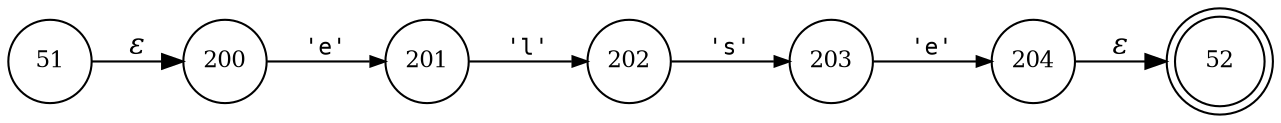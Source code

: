 digraph ATN {
rankdir=LR;
s52[fontsize=11, label="52", shape=doublecircle, fixedsize=true, width=.6];
s51[fontsize=11,label="51", shape=circle, fixedsize=true, width=.55, peripheries=1];
s204[fontsize=11,label="204", shape=circle, fixedsize=true, width=.55, peripheries=1];
s201[fontsize=11,label="201", shape=circle, fixedsize=true, width=.55, peripheries=1];
s200[fontsize=11,label="200", shape=circle, fixedsize=true, width=.55, peripheries=1];
s203[fontsize=11,label="203", shape=circle, fixedsize=true, width=.55, peripheries=1];
s202[fontsize=11,label="202", shape=circle, fixedsize=true, width=.55, peripheries=1];
s51 -> s200 [fontname="Times-Italic", label="&epsilon;"];
s200 -> s201 [fontsize=11, fontname="Courier", arrowsize=.7, label = "'e'", arrowhead = normal];
s201 -> s202 [fontsize=11, fontname="Courier", arrowsize=.7, label = "'l'", arrowhead = normal];
s202 -> s203 [fontsize=11, fontname="Courier", arrowsize=.7, label = "'s'", arrowhead = normal];
s203 -> s204 [fontsize=11, fontname="Courier", arrowsize=.7, label = "'e'", arrowhead = normal];
s204 -> s52 [fontname="Times-Italic", label="&epsilon;"];
}